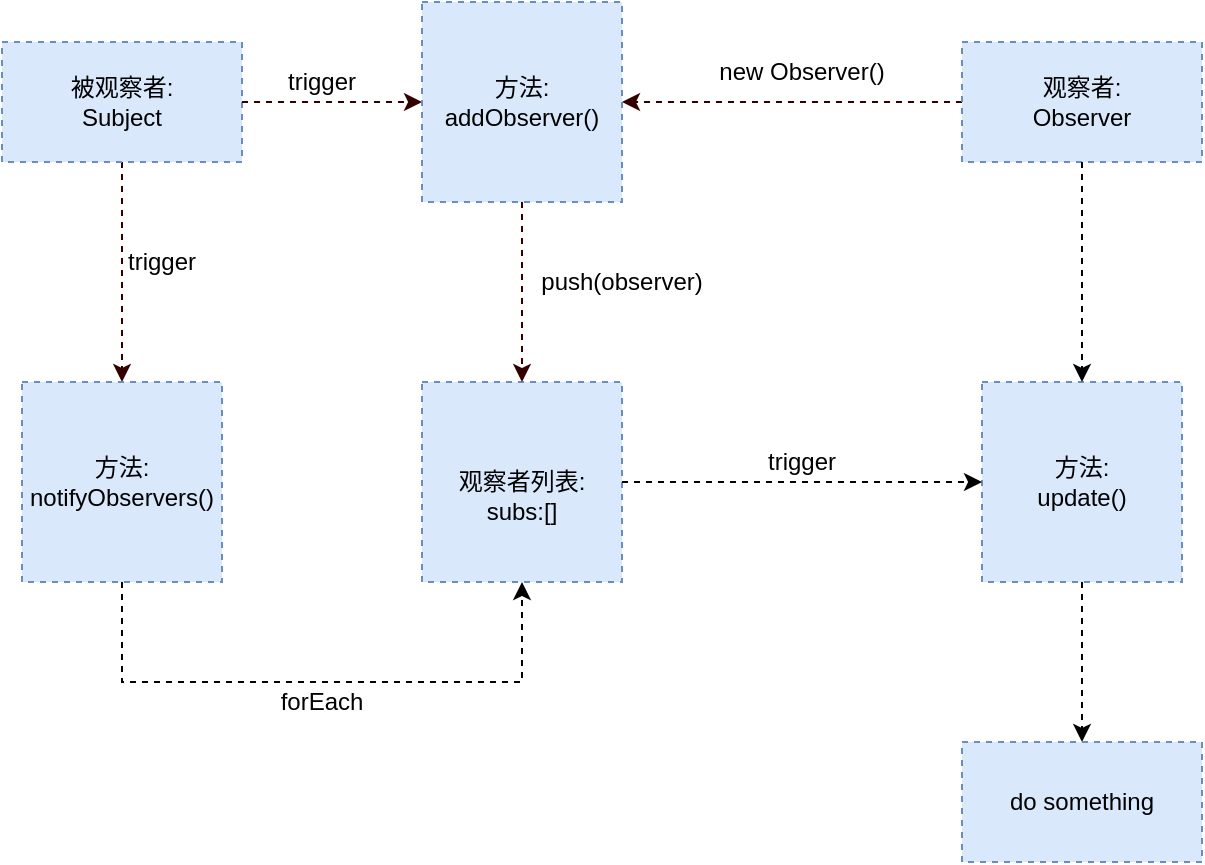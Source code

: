 <mxfile version="13.9.9" type="device"><diagram id="JiOOOI8GpHY11I2s4FU_" name="第 1 页"><mxGraphModel dx="1024" dy="592" grid="1" gridSize="10" guides="1" tooltips="1" connect="1" arrows="1" fold="1" page="1" pageScale="1" pageWidth="1654" pageHeight="2336" math="0" shadow="0"><root><mxCell id="0"/><mxCell id="1" parent="0"/><mxCell id="TyrNAGAeYqe_bVOGJ5fr-34" value="" style="edgeStyle=orthogonalEdgeStyle;rounded=0;orthogonalLoop=1;jettySize=auto;html=1;dashed=1;strokeColor=#330000;" edge="1" parent="1" source="TyrNAGAeYqe_bVOGJ5fr-1" target="TyrNAGAeYqe_bVOGJ5fr-3"><mxGeometry relative="1" as="geometry"/></mxCell><mxCell id="TyrNAGAeYqe_bVOGJ5fr-1" value="被观察者:&lt;br&gt;Subject" style="rounded=0;whiteSpace=wrap;html=1;dashed=1;fillColor=#dae8fc;strokeColor=#6c8ebf;" vertex="1" parent="1"><mxGeometry x="480" y="130" width="120" height="60" as="geometry"/></mxCell><mxCell id="TyrNAGAeYqe_bVOGJ5fr-29" value="" style="edgeStyle=orthogonalEdgeStyle;rounded=0;orthogonalLoop=1;jettySize=auto;html=1;dashed=1;strokeColor=#330000;entryX=1;entryY=0.5;entryDx=0;entryDy=0;" edge="1" parent="1" source="TyrNAGAeYqe_bVOGJ5fr-2" target="TyrNAGAeYqe_bVOGJ5fr-18"><mxGeometry relative="1" as="geometry"/></mxCell><mxCell id="TyrNAGAeYqe_bVOGJ5fr-2" value="观察者:&lt;br&gt;Observer" style="rounded=0;whiteSpace=wrap;html=1;dashed=1;fillColor=#dae8fc;strokeColor=#6c8ebf;" vertex="1" parent="1"><mxGeometry x="960" y="130" width="120" height="60" as="geometry"/></mxCell><mxCell id="TyrNAGAeYqe_bVOGJ5fr-3" value="方法:&lt;br&gt;notifyObservers()" style="whiteSpace=wrap;html=1;aspect=fixed;dashed=1;fillColor=#dae8fc;strokeColor=#6c8ebf;" vertex="1" parent="1"><mxGeometry x="490" y="300" width="100" height="100" as="geometry"/></mxCell><mxCell id="TyrNAGAeYqe_bVOGJ5fr-4" value="方法:&lt;br&gt;update()" style="whiteSpace=wrap;html=1;aspect=fixed;dashed=1;fillColor=#dae8fc;strokeColor=#6c8ebf;" vertex="1" parent="1"><mxGeometry x="970" y="300" width="100" height="100" as="geometry"/></mxCell><mxCell id="TyrNAGAeYqe_bVOGJ5fr-9" value="" style="endArrow=classic;html=1;entryX=0.5;entryY=0;entryDx=0;entryDy=0;exitX=0.5;exitY=1;exitDx=0;exitDy=0;dashed=1;rounded=0;" edge="1" parent="1" source="TyrNAGAeYqe_bVOGJ5fr-2" target="TyrNAGAeYqe_bVOGJ5fr-4"><mxGeometry width="50" height="50" relative="1" as="geometry"><mxPoint x="820" y="340" as="sourcePoint"/><mxPoint x="870" y="290" as="targetPoint"/></mxGeometry></mxCell><mxCell id="TyrNAGAeYqe_bVOGJ5fr-13" value="&lt;br&gt;观察者列表:&lt;br&gt;subs:[]" style="whiteSpace=wrap;html=1;aspect=fixed;dashed=1;fillColor=#dae8fc;strokeColor=#6c8ebf;" vertex="1" parent="1"><mxGeometry x="690" y="300" width="100" height="100" as="geometry"/></mxCell><mxCell id="TyrNAGAeYqe_bVOGJ5fr-15" value="" style="endArrow=classic;html=1;exitX=0.5;exitY=1;exitDx=0;exitDy=0;entryX=0.5;entryY=1;entryDx=0;entryDy=0;rounded=0;dashed=1;" edge="1" parent="1" source="TyrNAGAeYqe_bVOGJ5fr-3" target="TyrNAGAeYqe_bVOGJ5fr-13"><mxGeometry width="50" height="50" relative="1" as="geometry"><mxPoint x="820" y="320" as="sourcePoint"/><mxPoint x="870" y="270" as="targetPoint"/><Array as="points"><mxPoint x="540" y="450"/><mxPoint x="740" y="450"/></Array></mxGeometry></mxCell><mxCell id="TyrNAGAeYqe_bVOGJ5fr-25" value="" style="edgeStyle=orthogonalEdgeStyle;rounded=0;orthogonalLoop=1;jettySize=auto;html=1;dashed=1;strokeColor=#330000;entryX=0;entryY=0.5;entryDx=0;entryDy=0;exitX=1;exitY=0.5;exitDx=0;exitDy=0;" edge="1" parent="1" source="TyrNAGAeYqe_bVOGJ5fr-1" target="TyrNAGAeYqe_bVOGJ5fr-18"><mxGeometry relative="1" as="geometry"><mxPoint x="570" y="230" as="sourcePoint"/></mxGeometry></mxCell><mxCell id="TyrNAGAeYqe_bVOGJ5fr-28" value="" style="edgeStyle=orthogonalEdgeStyle;rounded=0;orthogonalLoop=1;jettySize=auto;html=1;dashed=1;strokeColor=#330000;" edge="1" parent="1" source="TyrNAGAeYqe_bVOGJ5fr-18" target="TyrNAGAeYqe_bVOGJ5fr-13"><mxGeometry relative="1" as="geometry"/></mxCell><mxCell id="TyrNAGAeYqe_bVOGJ5fr-18" value="方法:&lt;br&gt;addObserver()&lt;br&gt;" style="whiteSpace=wrap;html=1;aspect=fixed;dashed=1;fillColor=#dae8fc;strokeColor=#6c8ebf;" vertex="1" parent="1"><mxGeometry x="690" y="110" width="100" height="100" as="geometry"/></mxCell><mxCell id="TyrNAGAeYqe_bVOGJ5fr-19" value="forEach" style="text;html=1;strokeColor=none;fillColor=none;align=center;verticalAlign=middle;whiteSpace=wrap;rounded=0;" vertex="1" parent="1"><mxGeometry x="620" y="450" width="40" height="20" as="geometry"/></mxCell><mxCell id="TyrNAGAeYqe_bVOGJ5fr-20" value="" style="endArrow=classic;html=1;entryX=0;entryY=0.5;entryDx=0;entryDy=0;exitX=1;exitY=0.5;exitDx=0;exitDy=0;rounded=0;dashed=1;" edge="1" parent="1" source="TyrNAGAeYqe_bVOGJ5fr-13" target="TyrNAGAeYqe_bVOGJ5fr-4"><mxGeometry width="50" height="50" relative="1" as="geometry"><mxPoint x="690" y="340" as="sourcePoint"/><mxPoint x="740" y="290" as="targetPoint"/></mxGeometry></mxCell><mxCell id="TyrNAGAeYqe_bVOGJ5fr-21" value="trigger" style="text;html=1;strokeColor=none;fillColor=none;align=center;verticalAlign=middle;whiteSpace=wrap;rounded=0;" vertex="1" parent="1"><mxGeometry x="860" y="330" width="40" height="20" as="geometry"/></mxCell><mxCell id="TyrNAGAeYqe_bVOGJ5fr-22" value="" style="endArrow=classic;html=1;exitX=0.5;exitY=1;exitDx=0;exitDy=0;dashed=1;" edge="1" parent="1" source="TyrNAGAeYqe_bVOGJ5fr-4"><mxGeometry width="50" height="50" relative="1" as="geometry"><mxPoint x="610" y="340" as="sourcePoint"/><mxPoint x="1020" y="480" as="targetPoint"/></mxGeometry></mxCell><mxCell id="TyrNAGAeYqe_bVOGJ5fr-26" value="new Observer()" style="text;html=1;strokeColor=none;fillColor=none;align=center;verticalAlign=middle;whiteSpace=wrap;rounded=0;dashed=1;" vertex="1" parent="1"><mxGeometry x="825" y="130" width="110" height="30" as="geometry"/></mxCell><mxCell id="TyrNAGAeYqe_bVOGJ5fr-30" value="push(observer)" style="text;html=1;strokeColor=none;fillColor=none;align=center;verticalAlign=middle;whiteSpace=wrap;rounded=0;dashed=1;" vertex="1" parent="1"><mxGeometry x="770" y="240" width="40" height="20" as="geometry"/></mxCell><mxCell id="TyrNAGAeYqe_bVOGJ5fr-31" value="do something" style="rounded=0;whiteSpace=wrap;html=1;dashed=1;fillColor=#dae8fc;strokeColor=#6c8ebf;" vertex="1" parent="1"><mxGeometry x="960" y="480" width="120" height="60" as="geometry"/></mxCell><mxCell id="TyrNAGAeYqe_bVOGJ5fr-32" value="trigger" style="text;html=1;strokeColor=none;fillColor=none;align=center;verticalAlign=middle;whiteSpace=wrap;rounded=0;" vertex="1" parent="1"><mxGeometry x="620" y="140" width="40" height="20" as="geometry"/></mxCell><mxCell id="TyrNAGAeYqe_bVOGJ5fr-35" value="trigger" style="text;html=1;strokeColor=none;fillColor=none;align=center;verticalAlign=middle;whiteSpace=wrap;rounded=0;" vertex="1" parent="1"><mxGeometry x="540" y="230" width="40" height="20" as="geometry"/></mxCell></root></mxGraphModel></diagram></mxfile>